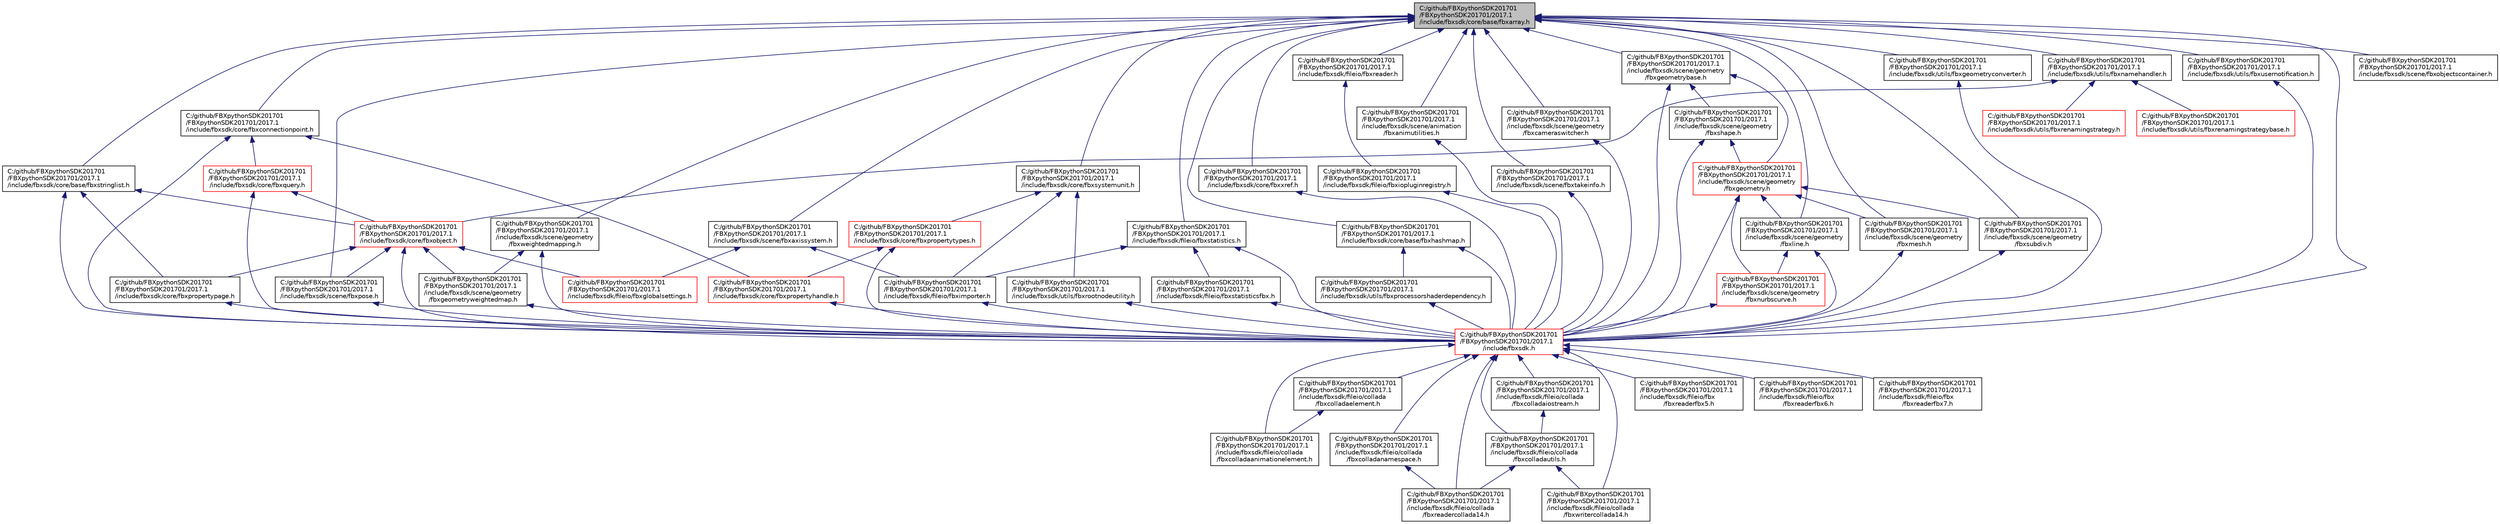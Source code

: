 digraph "C:/github/FBXpythonSDK201701/FBXpythonSDK201701/2017.1/include/fbxsdk/core/base/fbxarray.h"
{
  edge [fontname="Helvetica",fontsize="10",labelfontname="Helvetica",labelfontsize="10"];
  node [fontname="Helvetica",fontsize="10",shape=record];
  Node24 [label="C:/github/FBXpythonSDK201701\l/FBXpythonSDK201701/2017.1\l/include/fbxsdk/core/base/fbxarray.h",height=0.2,width=0.4,color="black", fillcolor="grey75", style="filled", fontcolor="black"];
  Node24 -> Node25 [dir="back",color="midnightblue",fontsize="10",style="solid",fontname="Helvetica"];
  Node25 [label="C:/github/FBXpythonSDK201701\l/FBXpythonSDK201701/2017.1\l/include/fbxsdk/core/base/fbxhashmap.h",height=0.2,width=0.4,color="black", fillcolor="white", style="filled",URL="$fbxhashmap_8h.html"];
  Node25 -> Node26 [dir="back",color="midnightblue",fontsize="10",style="solid",fontname="Helvetica"];
  Node26 [label="C:/github/FBXpythonSDK201701\l/FBXpythonSDK201701/2017.1\l/include/fbxsdk/utils/fbxprocessorshaderdependency.h",height=0.2,width=0.4,color="black", fillcolor="white", style="filled",URL="$fbxprocessorshaderdependency_8h.html"];
  Node26 -> Node27 [dir="back",color="midnightblue",fontsize="10",style="solid",fontname="Helvetica"];
  Node27 [label="C:/github/FBXpythonSDK201701\l/FBXpythonSDK201701/2017.1\l/include/fbxsdk.h",height=0.2,width=0.4,color="red", fillcolor="white", style="filled",URL="$fbxsdk_8h.html"];
  Node27 -> Node28 [dir="back",color="midnightblue",fontsize="10",style="solid",fontname="Helvetica"];
  Node28 [label="C:/github/FBXpythonSDK201701\l/FBXpythonSDK201701/2017.1\l/include/fbxsdk/fileio/collada\l/fbxcolladaanimationelement.h",height=0.2,width=0.4,color="black", fillcolor="white", style="filled",URL="$fbxcolladaanimationelement_8h.html"];
  Node27 -> Node29 [dir="back",color="midnightblue",fontsize="10",style="solid",fontname="Helvetica"];
  Node29 [label="C:/github/FBXpythonSDK201701\l/FBXpythonSDK201701/2017.1\l/include/fbxsdk/fileio/collada\l/fbxcolladaelement.h",height=0.2,width=0.4,color="black", fillcolor="white", style="filled",URL="$fbxcolladaelement_8h.html"];
  Node29 -> Node28 [dir="back",color="midnightblue",fontsize="10",style="solid",fontname="Helvetica"];
  Node27 -> Node30 [dir="back",color="midnightblue",fontsize="10",style="solid",fontname="Helvetica"];
  Node30 [label="C:/github/FBXpythonSDK201701\l/FBXpythonSDK201701/2017.1\l/include/fbxsdk/fileio/collada\l/fbxcolladaiostream.h",height=0.2,width=0.4,color="black", fillcolor="white", style="filled",URL="$fbxcolladaiostream_8h.html"];
  Node30 -> Node31 [dir="back",color="midnightblue",fontsize="10",style="solid",fontname="Helvetica"];
  Node31 [label="C:/github/FBXpythonSDK201701\l/FBXpythonSDK201701/2017.1\l/include/fbxsdk/fileio/collada\l/fbxcolladautils.h",height=0.2,width=0.4,color="black", fillcolor="white", style="filled",URL="$fbxcolladautils_8h.html"];
  Node31 -> Node32 [dir="back",color="midnightblue",fontsize="10",style="solid",fontname="Helvetica"];
  Node32 [label="C:/github/FBXpythonSDK201701\l/FBXpythonSDK201701/2017.1\l/include/fbxsdk/fileio/collada\l/fbxreadercollada14.h",height=0.2,width=0.4,color="black", fillcolor="white", style="filled",URL="$fbxreadercollada14_8h.html"];
  Node31 -> Node33 [dir="back",color="midnightblue",fontsize="10",style="solid",fontname="Helvetica"];
  Node33 [label="C:/github/FBXpythonSDK201701\l/FBXpythonSDK201701/2017.1\l/include/fbxsdk/fileio/collada\l/fbxwritercollada14.h",height=0.2,width=0.4,color="black", fillcolor="white", style="filled",URL="$fbxwritercollada14_8h.html"];
  Node27 -> Node34 [dir="back",color="midnightblue",fontsize="10",style="solid",fontname="Helvetica"];
  Node34 [label="C:/github/FBXpythonSDK201701\l/FBXpythonSDK201701/2017.1\l/include/fbxsdk/fileio/collada\l/fbxcolladanamespace.h",height=0.2,width=0.4,color="black", fillcolor="white", style="filled",URL="$fbxcolladanamespace_8h.html"];
  Node34 -> Node32 [dir="back",color="midnightblue",fontsize="10",style="solid",fontname="Helvetica"];
  Node27 -> Node31 [dir="back",color="midnightblue",fontsize="10",style="solid",fontname="Helvetica"];
  Node27 -> Node32 [dir="back",color="midnightblue",fontsize="10",style="solid",fontname="Helvetica"];
  Node27 -> Node33 [dir="back",color="midnightblue",fontsize="10",style="solid",fontname="Helvetica"];
  Node27 -> Node35 [dir="back",color="midnightblue",fontsize="10",style="solid",fontname="Helvetica"];
  Node35 [label="C:/github/FBXpythonSDK201701\l/FBXpythonSDK201701/2017.1\l/include/fbxsdk/fileio/fbx\l/fbxreaderfbx5.h",height=0.2,width=0.4,color="black", fillcolor="white", style="filled",URL="$fbxreaderfbx5_8h.html"];
  Node27 -> Node36 [dir="back",color="midnightblue",fontsize="10",style="solid",fontname="Helvetica"];
  Node36 [label="C:/github/FBXpythonSDK201701\l/FBXpythonSDK201701/2017.1\l/include/fbxsdk/fileio/fbx\l/fbxreaderfbx6.h",height=0.2,width=0.4,color="black", fillcolor="white", style="filled",URL="$fbxreaderfbx6_8h.html"];
  Node27 -> Node37 [dir="back",color="midnightblue",fontsize="10",style="solid",fontname="Helvetica"];
  Node37 [label="C:/github/FBXpythonSDK201701\l/FBXpythonSDK201701/2017.1\l/include/fbxsdk/fileio/fbx\l/fbxreaderfbx7.h",height=0.2,width=0.4,color="black", fillcolor="white", style="filled",URL="$fbxreaderfbx7_8h.html"];
  Node25 -> Node27 [dir="back",color="midnightblue",fontsize="10",style="solid",fontname="Helvetica"];
  Node24 -> Node41 [dir="back",color="midnightblue",fontsize="10",style="solid",fontname="Helvetica"];
  Node41 [label="C:/github/FBXpythonSDK201701\l/FBXpythonSDK201701/2017.1\l/include/fbxsdk/core/base/fbxstringlist.h",height=0.2,width=0.4,color="black", fillcolor="white", style="filled",URL="$fbxstringlist_8h.html"];
  Node41 -> Node42 [dir="back",color="midnightblue",fontsize="10",style="solid",fontname="Helvetica"];
  Node42 [label="C:/github/FBXpythonSDK201701\l/FBXpythonSDK201701/2017.1\l/include/fbxsdk/core/fbxobject.h",height=0.2,width=0.4,color="red", fillcolor="white", style="filled",URL="$fbxobject_8h.html"];
  Node42 -> Node49 [dir="back",color="midnightblue",fontsize="10",style="solid",fontname="Helvetica"];
  Node49 [label="C:/github/FBXpythonSDK201701\l/FBXpythonSDK201701/2017.1\l/include/fbxsdk/core/fbxpropertypage.h",height=0.2,width=0.4,color="black", fillcolor="white", style="filled",URL="$fbxpropertypage_8h.html"];
  Node49 -> Node27 [dir="back",color="midnightblue",fontsize="10",style="solid",fontname="Helvetica"];
  Node42 -> Node50 [dir="back",color="midnightblue",fontsize="10",style="solid",fontname="Helvetica"];
  Node50 [label="C:/github/FBXpythonSDK201701\l/FBXpythonSDK201701/2017.1\l/include/fbxsdk/fileio/fbxglobalsettings.h",height=0.2,width=0.4,color="red", fillcolor="white", style="filled",URL="$fbxglobalsettings_8h.html"];
  Node42 -> Node95 [dir="back",color="midnightblue",fontsize="10",style="solid",fontname="Helvetica"];
  Node95 [label="C:/github/FBXpythonSDK201701\l/FBXpythonSDK201701/2017.1\l/include/fbxsdk/scene/fbxpose.h",height=0.2,width=0.4,color="black", fillcolor="white", style="filled",URL="$fbxpose_8h.html"];
  Node95 -> Node27 [dir="back",color="midnightblue",fontsize="10",style="solid",fontname="Helvetica"];
  Node42 -> Node117 [dir="back",color="midnightblue",fontsize="10",style="solid",fontname="Helvetica"];
  Node117 [label="C:/github/FBXpythonSDK201701\l/FBXpythonSDK201701/2017.1\l/include/fbxsdk/scene/geometry\l/fbxgeometryweightedmap.h",height=0.2,width=0.4,color="black", fillcolor="white", style="filled",URL="$fbxgeometryweightedmap_8h.html"];
  Node117 -> Node27 [dir="back",color="midnightblue",fontsize="10",style="solid",fontname="Helvetica"];
  Node42 -> Node27 [dir="back",color="midnightblue",fontsize="10",style="solid",fontname="Helvetica"];
  Node41 -> Node49 [dir="back",color="midnightblue",fontsize="10",style="solid",fontname="Helvetica"];
  Node41 -> Node27 [dir="back",color="midnightblue",fontsize="10",style="solid",fontname="Helvetica"];
  Node24 -> Node158 [dir="back",color="midnightblue",fontsize="10",style="solid",fontname="Helvetica"];
  Node158 [label="C:/github/FBXpythonSDK201701\l/FBXpythonSDK201701/2017.1\l/include/fbxsdk/core/fbxconnectionpoint.h",height=0.2,width=0.4,color="black", fillcolor="white", style="filled",URL="$fbxconnectionpoint_8h.html"];
  Node158 -> Node159 [dir="back",color="midnightblue",fontsize="10",style="solid",fontname="Helvetica"];
  Node159 [label="C:/github/FBXpythonSDK201701\l/FBXpythonSDK201701/2017.1\l/include/fbxsdk/core/fbxpropertyhandle.h",height=0.2,width=0.4,color="red", fillcolor="white", style="filled",URL="$fbxpropertyhandle_8h.html"];
  Node159 -> Node27 [dir="back",color="midnightblue",fontsize="10",style="solid",fontname="Helvetica"];
  Node158 -> Node162 [dir="back",color="midnightblue",fontsize="10",style="solid",fontname="Helvetica"];
  Node162 [label="C:/github/FBXpythonSDK201701\l/FBXpythonSDK201701/2017.1\l/include/fbxsdk/core/fbxquery.h",height=0.2,width=0.4,color="red", fillcolor="white", style="filled",URL="$fbxquery_8h.html"];
  Node162 -> Node42 [dir="back",color="midnightblue",fontsize="10",style="solid",fontname="Helvetica"];
  Node162 -> Node27 [dir="back",color="midnightblue",fontsize="10",style="solid",fontname="Helvetica"];
  Node158 -> Node27 [dir="back",color="midnightblue",fontsize="10",style="solid",fontname="Helvetica"];
  Node24 -> Node163 [dir="back",color="midnightblue",fontsize="10",style="solid",fontname="Helvetica"];
  Node163 [label="C:/github/FBXpythonSDK201701\l/FBXpythonSDK201701/2017.1\l/include/fbxsdk/core/fbxsystemunit.h",height=0.2,width=0.4,color="black", fillcolor="white", style="filled",URL="$fbxsystemunit_8h.html"];
  Node163 -> Node164 [dir="back",color="midnightblue",fontsize="10",style="solid",fontname="Helvetica"];
  Node164 [label="C:/github/FBXpythonSDK201701\l/FBXpythonSDK201701/2017.1\l/include/fbxsdk/core/fbxpropertytypes.h",height=0.2,width=0.4,color="red", fillcolor="white", style="filled",URL="$fbxpropertytypes_8h.html"];
  Node164 -> Node159 [dir="back",color="midnightblue",fontsize="10",style="solid",fontname="Helvetica"];
  Node164 -> Node27 [dir="back",color="midnightblue",fontsize="10",style="solid",fontname="Helvetica"];
  Node163 -> Node59 [dir="back",color="midnightblue",fontsize="10",style="solid",fontname="Helvetica"];
  Node59 [label="C:/github/FBXpythonSDK201701\l/FBXpythonSDK201701/2017.1\l/include/fbxsdk/fileio/fbximporter.h",height=0.2,width=0.4,color="black", fillcolor="white", style="filled",URL="$fbximporter_8h.html"];
  Node59 -> Node27 [dir="back",color="midnightblue",fontsize="10",style="solid",fontname="Helvetica"];
  Node163 -> Node173 [dir="back",color="midnightblue",fontsize="10",style="solid",fontname="Helvetica"];
  Node173 [label="C:/github/FBXpythonSDK201701\l/FBXpythonSDK201701/2017.1\l/include/fbxsdk/utils/fbxrootnodeutility.h",height=0.2,width=0.4,color="black", fillcolor="white", style="filled",URL="$fbxrootnodeutility_8h.html"];
  Node173 -> Node27 [dir="back",color="midnightblue",fontsize="10",style="solid",fontname="Helvetica"];
  Node24 -> Node174 [dir="back",color="midnightblue",fontsize="10",style="solid",fontname="Helvetica"];
  Node174 [label="C:/github/FBXpythonSDK201701\l/FBXpythonSDK201701/2017.1\l/include/fbxsdk/core/fbxxref.h",height=0.2,width=0.4,color="black", fillcolor="white", style="filled",URL="$fbxxref_8h.html"];
  Node174 -> Node27 [dir="back",color="midnightblue",fontsize="10",style="solid",fontname="Helvetica"];
  Node24 -> Node175 [dir="back",color="midnightblue",fontsize="10",style="solid",fontname="Helvetica"];
  Node175 [label="C:/github/FBXpythonSDK201701\l/FBXpythonSDK201701/2017.1\l/include/fbxsdk/fileio/fbxreader.h",height=0.2,width=0.4,color="black", fillcolor="white", style="filled",URL="$fbxreader_8h.html"];
  Node175 -> Node176 [dir="back",color="midnightblue",fontsize="10",style="solid",fontname="Helvetica"];
  Node176 [label="C:/github/FBXpythonSDK201701\l/FBXpythonSDK201701/2017.1\l/include/fbxsdk/fileio/fbxiopluginregistry.h",height=0.2,width=0.4,color="black", fillcolor="white", style="filled",URL="$fbxiopluginregistry_8h.html"];
  Node176 -> Node27 [dir="back",color="midnightblue",fontsize="10",style="solid",fontname="Helvetica"];
  Node24 -> Node177 [dir="back",color="midnightblue",fontsize="10",style="solid",fontname="Helvetica"];
  Node177 [label="C:/github/FBXpythonSDK201701\l/FBXpythonSDK201701/2017.1\l/include/fbxsdk/fileio/fbxstatistics.h",height=0.2,width=0.4,color="black", fillcolor="white", style="filled",URL="$fbxstatistics_8h.html"];
  Node177 -> Node59 [dir="back",color="midnightblue",fontsize="10",style="solid",fontname="Helvetica"];
  Node177 -> Node178 [dir="back",color="midnightblue",fontsize="10",style="solid",fontname="Helvetica"];
  Node178 [label="C:/github/FBXpythonSDK201701\l/FBXpythonSDK201701/2017.1\l/include/fbxsdk/fileio/fbxstatisticsfbx.h",height=0.2,width=0.4,color="black", fillcolor="white", style="filled",URL="$fbxstatisticsfbx_8h.html"];
  Node178 -> Node27 [dir="back",color="midnightblue",fontsize="10",style="solid",fontname="Helvetica"];
  Node177 -> Node27 [dir="back",color="midnightblue",fontsize="10",style="solid",fontname="Helvetica"];
  Node24 -> Node63 [dir="back",color="midnightblue",fontsize="10",style="solid",fontname="Helvetica"];
  Node63 [label="C:/github/FBXpythonSDK201701\l/FBXpythonSDK201701/2017.1\l/include/fbxsdk/scene/animation\l/fbxanimutilities.h",height=0.2,width=0.4,color="black", fillcolor="white", style="filled",URL="$fbxanimutilities_8h.html"];
  Node63 -> Node27 [dir="back",color="midnightblue",fontsize="10",style="solid",fontname="Helvetica"];
  Node24 -> Node179 [dir="back",color="midnightblue",fontsize="10",style="solid",fontname="Helvetica"];
  Node179 [label="C:/github/FBXpythonSDK201701\l/FBXpythonSDK201701/2017.1\l/include/fbxsdk/scene/fbxaxissystem.h",height=0.2,width=0.4,color="black", fillcolor="white", style="filled",URL="$fbxaxissystem_8h.html"];
  Node179 -> Node50 [dir="back",color="midnightblue",fontsize="10",style="solid",fontname="Helvetica"];
  Node179 -> Node59 [dir="back",color="midnightblue",fontsize="10",style="solid",fontname="Helvetica"];
  Node24 -> Node52 [dir="back",color="midnightblue",fontsize="10",style="solid",fontname="Helvetica"];
  Node52 [label="C:/github/FBXpythonSDK201701\l/FBXpythonSDK201701/2017.1\l/include/fbxsdk/scene/fbxobjectscontainer.h",height=0.2,width=0.4,color="black", fillcolor="white", style="filled",URL="$fbxobjectscontainer_8h.html"];
  Node24 -> Node95 [dir="back",color="midnightblue",fontsize="10",style="solid",fontname="Helvetica"];
  Node24 -> Node180 [dir="back",color="midnightblue",fontsize="10",style="solid",fontname="Helvetica"];
  Node180 [label="C:/github/FBXpythonSDK201701\l/FBXpythonSDK201701/2017.1\l/include/fbxsdk/scene/fbxtakeinfo.h",height=0.2,width=0.4,color="black", fillcolor="white", style="filled",URL="$fbxtakeinfo_8h.html"];
  Node180 -> Node27 [dir="back",color="midnightblue",fontsize="10",style="solid",fontname="Helvetica"];
  Node24 -> Node125 [dir="back",color="midnightblue",fontsize="10",style="solid",fontname="Helvetica"];
  Node125 [label="C:/github/FBXpythonSDK201701\l/FBXpythonSDK201701/2017.1\l/include/fbxsdk/scene/geometry\l/fbxcameraswitcher.h",height=0.2,width=0.4,color="black", fillcolor="white", style="filled",URL="$fbxcameraswitcher_8h.html"];
  Node125 -> Node27 [dir="back",color="midnightblue",fontsize="10",style="solid",fontname="Helvetica"];
  Node24 -> Node127 [dir="back",color="midnightblue",fontsize="10",style="solid",fontname="Helvetica"];
  Node127 [label="C:/github/FBXpythonSDK201701\l/FBXpythonSDK201701/2017.1\l/include/fbxsdk/scene/geometry\l/fbxgeometrybase.h",height=0.2,width=0.4,color="black", fillcolor="white", style="filled",URL="$fbxgeometrybase_8h.html"];
  Node127 -> Node105 [dir="back",color="midnightblue",fontsize="10",style="solid",fontname="Helvetica"];
  Node105 [label="C:/github/FBXpythonSDK201701\l/FBXpythonSDK201701/2017.1\l/include/fbxsdk/scene/geometry\l/fbxgeometry.h",height=0.2,width=0.4,color="red", fillcolor="white", style="filled",URL="$fbxgeometry_8h.html"];
  Node105 -> Node106 [dir="back",color="midnightblue",fontsize="10",style="solid",fontname="Helvetica"];
  Node106 [label="C:/github/FBXpythonSDK201701\l/FBXpythonSDK201701/2017.1\l/include/fbxsdk/scene/geometry\l/fbxline.h",height=0.2,width=0.4,color="black", fillcolor="white", style="filled",URL="$fbxline_8h.html"];
  Node106 -> Node107 [dir="back",color="midnightblue",fontsize="10",style="solid",fontname="Helvetica"];
  Node107 [label="C:/github/FBXpythonSDK201701\l/FBXpythonSDK201701/2017.1\l/include/fbxsdk/scene/geometry\l/fbxnurbscurve.h",height=0.2,width=0.4,color="red", fillcolor="white", style="filled",URL="$fbxnurbscurve_8h.html"];
  Node107 -> Node27 [dir="back",color="midnightblue",fontsize="10",style="solid",fontname="Helvetica"];
  Node106 -> Node27 [dir="back",color="midnightblue",fontsize="10",style="solid",fontname="Helvetica"];
  Node105 -> Node109 [dir="back",color="midnightblue",fontsize="10",style="solid",fontname="Helvetica"];
  Node109 [label="C:/github/FBXpythonSDK201701\l/FBXpythonSDK201701/2017.1\l/include/fbxsdk/scene/geometry\l/fbxmesh.h",height=0.2,width=0.4,color="black", fillcolor="white", style="filled",URL="$fbxmesh_8h.html"];
  Node109 -> Node27 [dir="back",color="midnightblue",fontsize="10",style="solid",fontname="Helvetica"];
  Node105 -> Node107 [dir="back",color="midnightblue",fontsize="10",style="solid",fontname="Helvetica"];
  Node105 -> Node114 [dir="back",color="midnightblue",fontsize="10",style="solid",fontname="Helvetica"];
  Node114 [label="C:/github/FBXpythonSDK201701\l/FBXpythonSDK201701/2017.1\l/include/fbxsdk/scene/geometry\l/fbxsubdiv.h",height=0.2,width=0.4,color="black", fillcolor="white", style="filled",URL="$fbxsubdiv_8h.html"];
  Node114 -> Node27 [dir="back",color="midnightblue",fontsize="10",style="solid",fontname="Helvetica"];
  Node105 -> Node27 [dir="back",color="midnightblue",fontsize="10",style="solid",fontname="Helvetica"];
  Node127 -> Node128 [dir="back",color="midnightblue",fontsize="10",style="solid",fontname="Helvetica"];
  Node128 [label="C:/github/FBXpythonSDK201701\l/FBXpythonSDK201701/2017.1\l/include/fbxsdk/scene/geometry\l/fbxshape.h",height=0.2,width=0.4,color="black", fillcolor="white", style="filled",URL="$fbxshape_8h.html"];
  Node128 -> Node105 [dir="back",color="midnightblue",fontsize="10",style="solid",fontname="Helvetica"];
  Node128 -> Node27 [dir="back",color="midnightblue",fontsize="10",style="solid",fontname="Helvetica"];
  Node127 -> Node27 [dir="back",color="midnightblue",fontsize="10",style="solid",fontname="Helvetica"];
  Node24 -> Node106 [dir="back",color="midnightblue",fontsize="10",style="solid",fontname="Helvetica"];
  Node24 -> Node109 [dir="back",color="midnightblue",fontsize="10",style="solid",fontname="Helvetica"];
  Node24 -> Node114 [dir="back",color="midnightblue",fontsize="10",style="solid",fontname="Helvetica"];
  Node24 -> Node181 [dir="back",color="midnightblue",fontsize="10",style="solid",fontname="Helvetica"];
  Node181 [label="C:/github/FBXpythonSDK201701\l/FBXpythonSDK201701/2017.1\l/include/fbxsdk/scene/geometry\l/fbxweightedmapping.h",height=0.2,width=0.4,color="black", fillcolor="white", style="filled",URL="$fbxweightedmapping_8h.html"];
  Node181 -> Node117 [dir="back",color="midnightblue",fontsize="10",style="solid",fontname="Helvetica"];
  Node181 -> Node27 [dir="back",color="midnightblue",fontsize="10",style="solid",fontname="Helvetica"];
  Node24 -> Node182 [dir="back",color="midnightblue",fontsize="10",style="solid",fontname="Helvetica"];
  Node182 [label="C:/github/FBXpythonSDK201701\l/FBXpythonSDK201701/2017.1\l/include/fbxsdk/utils/fbxgeometryconverter.h",height=0.2,width=0.4,color="black", fillcolor="white", style="filled",URL="$fbxgeometryconverter_8h.html"];
  Node182 -> Node27 [dir="back",color="midnightblue",fontsize="10",style="solid",fontname="Helvetica"];
  Node24 -> Node183 [dir="back",color="midnightblue",fontsize="10",style="solid",fontname="Helvetica"];
  Node183 [label="C:/github/FBXpythonSDK201701\l/FBXpythonSDK201701/2017.1\l/include/fbxsdk/utils/fbxnamehandler.h",height=0.2,width=0.4,color="black", fillcolor="white", style="filled",URL="$fbxnamehandler_8h.html"];
  Node183 -> Node42 [dir="back",color="midnightblue",fontsize="10",style="solid",fontname="Helvetica"];
  Node183 -> Node184 [dir="back",color="midnightblue",fontsize="10",style="solid",fontname="Helvetica"];
  Node184 [label="C:/github/FBXpythonSDK201701\l/FBXpythonSDK201701/2017.1\l/include/fbxsdk/utils/fbxrenamingstrategy.h",height=0.2,width=0.4,color="red", fillcolor="white", style="filled",URL="$fbxrenamingstrategy_8h.html"];
  Node183 -> Node53 [dir="back",color="midnightblue",fontsize="10",style="solid",fontname="Helvetica"];
  Node53 [label="C:/github/FBXpythonSDK201701\l/FBXpythonSDK201701/2017.1\l/include/fbxsdk/utils/fbxrenamingstrategybase.h",height=0.2,width=0.4,color="red", fillcolor="white", style="filled",URL="$fbxrenamingstrategybase_8h.html"];
  Node24 -> Node186 [dir="back",color="midnightblue",fontsize="10",style="solid",fontname="Helvetica"];
  Node186 [label="C:/github/FBXpythonSDK201701\l/FBXpythonSDK201701/2017.1\l/include/fbxsdk/utils/fbxusernotification.h",height=0.2,width=0.4,color="black", fillcolor="white", style="filled",URL="$fbxusernotification_8h.html"];
  Node186 -> Node27 [dir="back",color="midnightblue",fontsize="10",style="solid",fontname="Helvetica"];
  Node24 -> Node27 [dir="back",color="midnightblue",fontsize="10",style="solid",fontname="Helvetica"];
}
